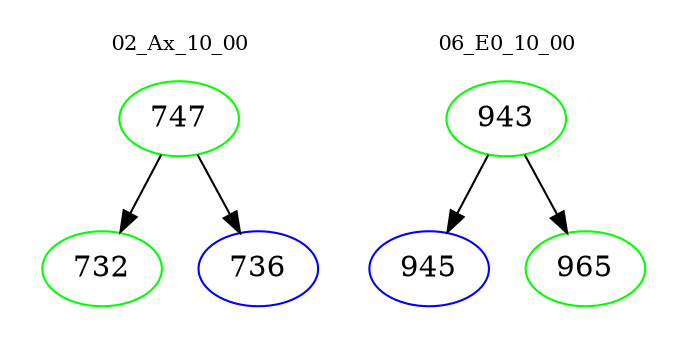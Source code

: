 digraph{
subgraph cluster_0 {
color = white
label = "02_Ax_10_00";
fontsize=10;
T0_747 [label="747", color="green"]
T0_747 -> T0_732 [color="black"]
T0_732 [label="732", color="green"]
T0_747 -> T0_736 [color="black"]
T0_736 [label="736", color="blue"]
}
subgraph cluster_1 {
color = white
label = "06_E0_10_00";
fontsize=10;
T1_943 [label="943", color="green"]
T1_943 -> T1_945 [color="black"]
T1_945 [label="945", color="blue"]
T1_943 -> T1_965 [color="black"]
T1_965 [label="965", color="green"]
}
}
